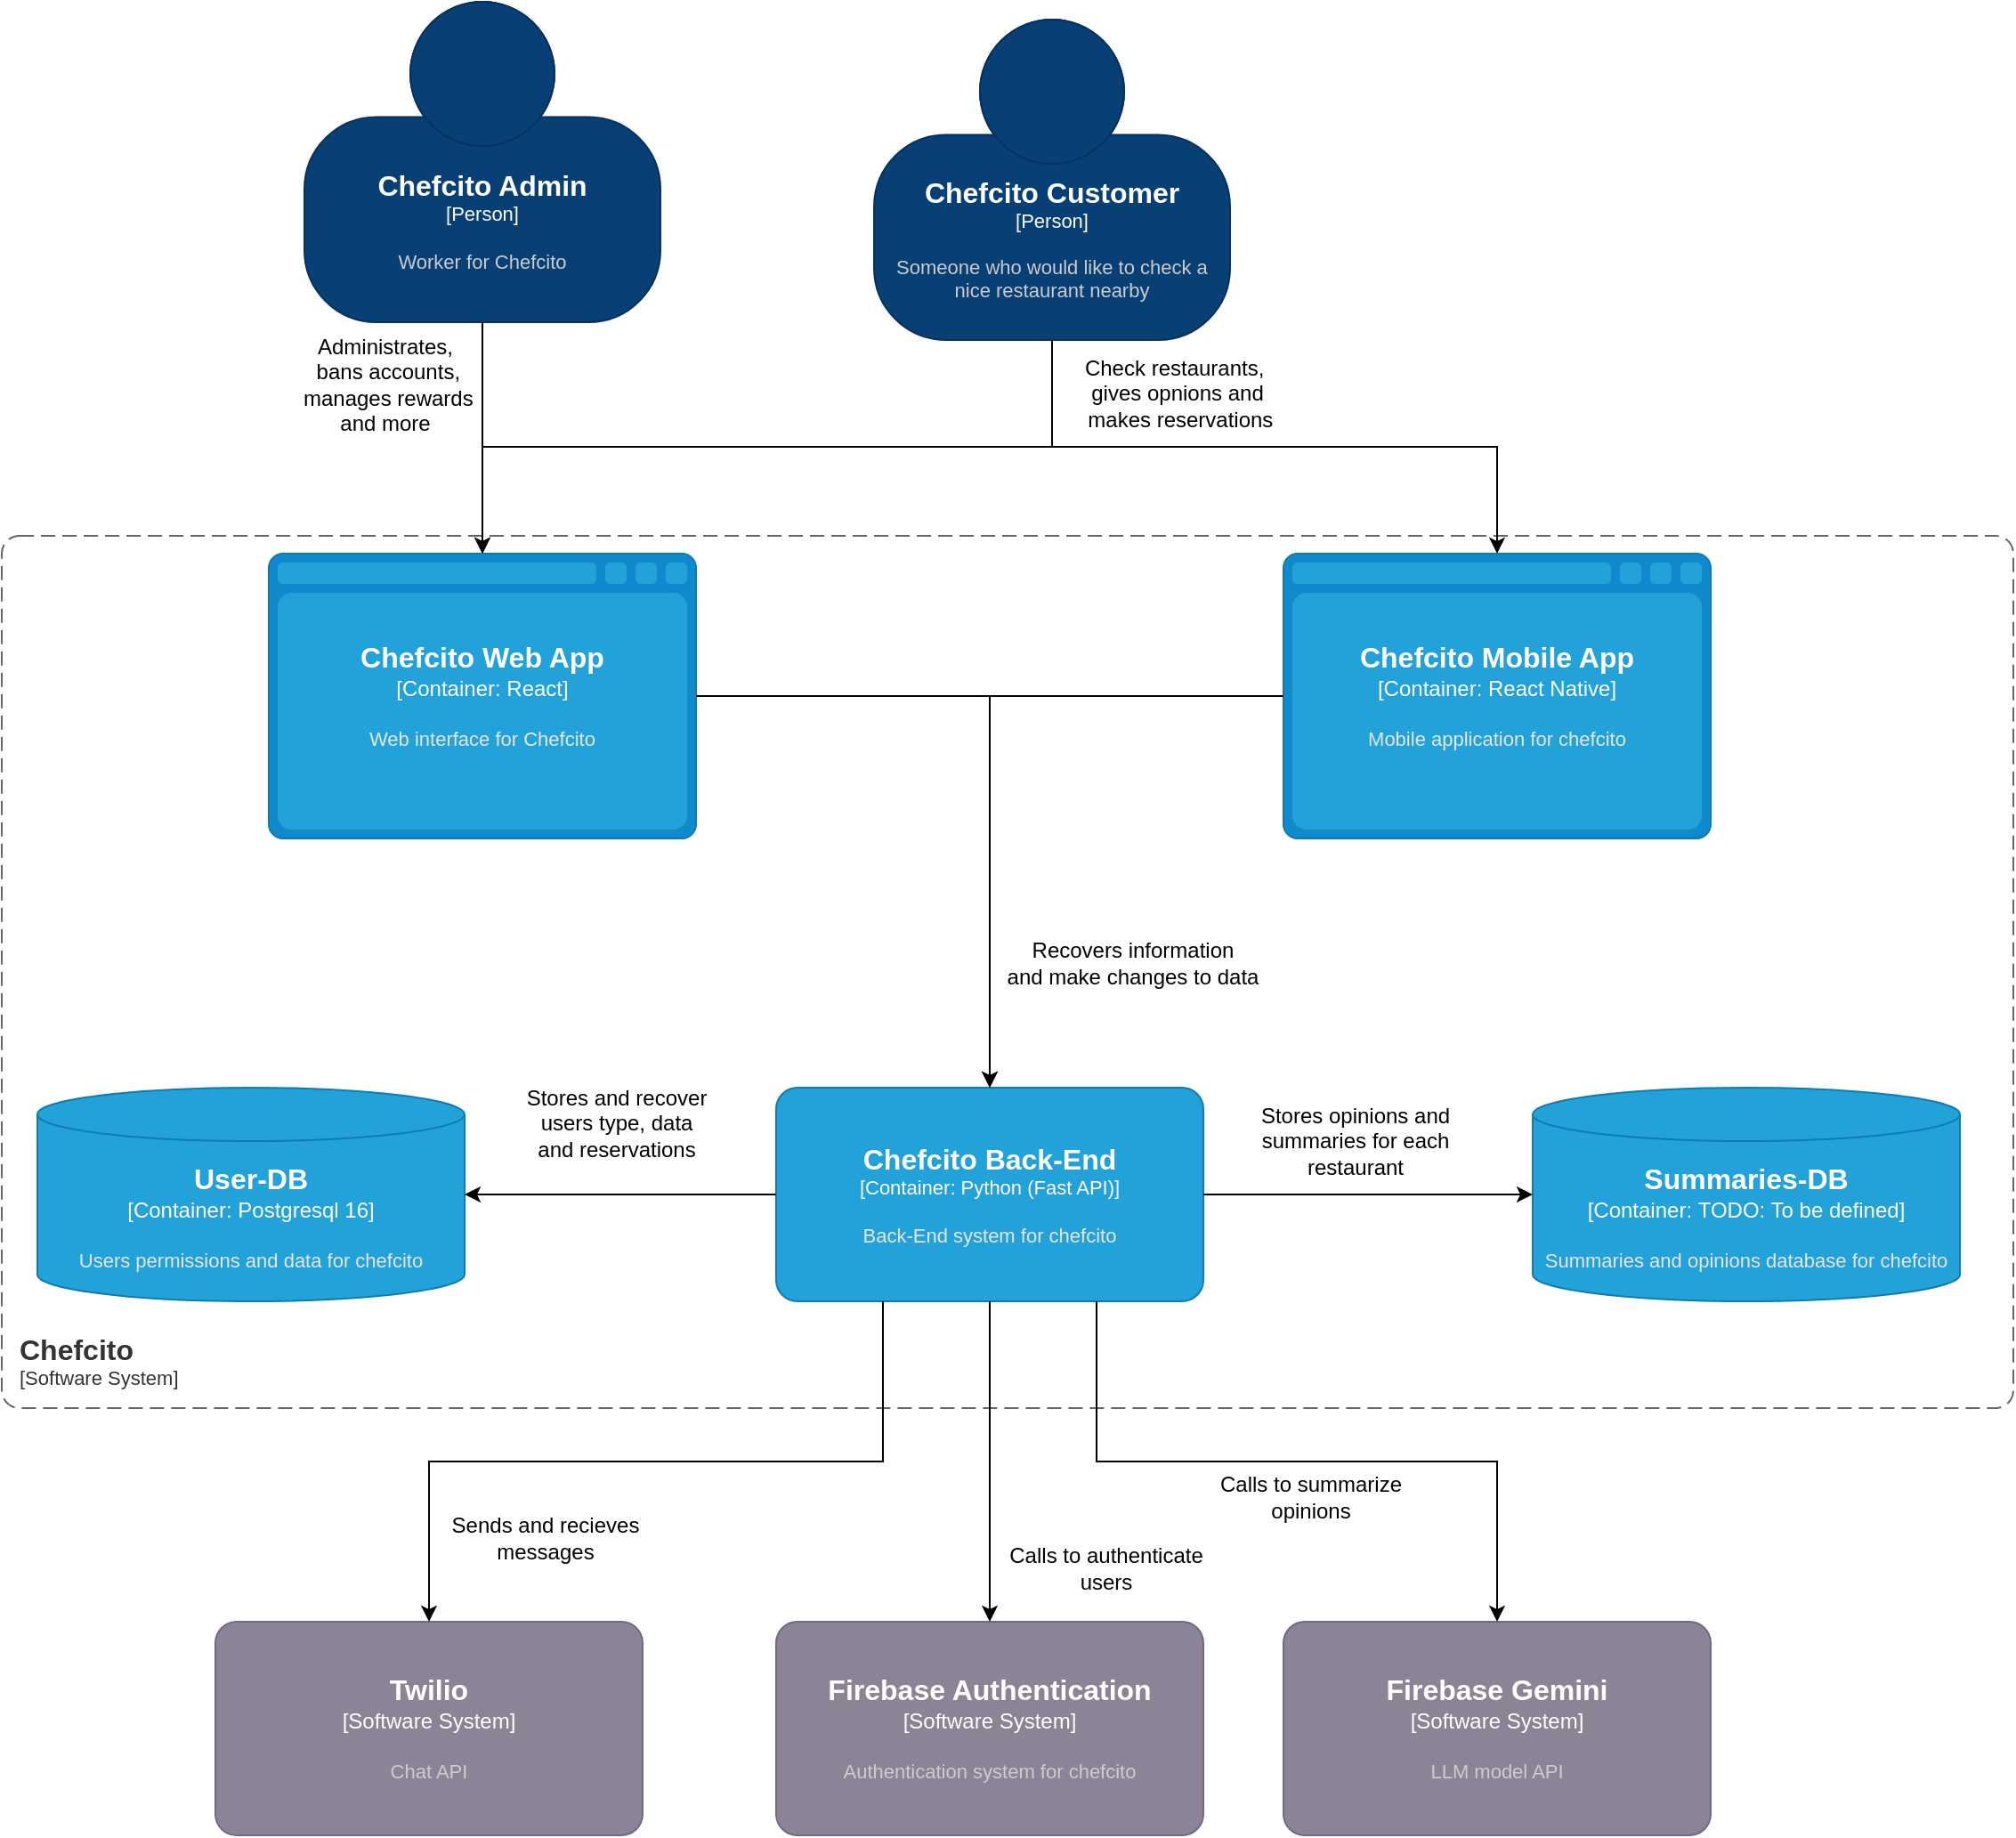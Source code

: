 <mxfile version="24.4.13" type="device" pages="2">
  <diagram name="C2" id="v5v-XiJtenBaXpPj0n2E">
    <mxGraphModel dx="2261" dy="1960" grid="1" gridSize="10" guides="1" tooltips="1" connect="1" arrows="1" fold="1" page="1" pageScale="1" pageWidth="827" pageHeight="1169" math="0" shadow="0">
      <root>
        <mxCell id="0" />
        <mxCell id="1" parent="0" />
        <object placeholders="1" c4Name="Chefcito Customer" c4Type="Person" c4Description="Someone who would like to check a nice restaurant nearby " label="&lt;font style=&quot;font-size: 16px&quot;&gt;&lt;b&gt;%c4Name%&lt;/b&gt;&lt;/font&gt;&lt;div&gt;[%c4Type%]&lt;/div&gt;&lt;br&gt;&lt;div&gt;&lt;font style=&quot;font-size: 11px&quot;&gt;&lt;font color=&quot;#cccccc&quot;&gt;%c4Description%&lt;/font&gt;&lt;/div&gt;" id="yHLJQKlCBPavA3HqF28Q-1">
          <mxCell style="html=1;fontSize=11;dashed=0;whiteSpace=wrap;fillColor=#083F75;strokeColor=#06315C;fontColor=#ffffff;shape=mxgraph.c4.person2;align=center;metaEdit=1;points=[[0.5,0,0],[1,0.5,0],[1,0.75,0],[0.75,1,0],[0.5,1,0],[0.25,1,0],[0,0.75,0],[0,0.5,0]];resizable=0;" vertex="1" parent="1">
            <mxGeometry x="430" y="-40" width="200" height="180" as="geometry" />
          </mxCell>
        </object>
        <object placeholders="1" c4Name="Chefcito Web App" c4Type="Container" c4Technology="React" c4Description="Web interface for Chefcito" label="&lt;font style=&quot;font-size: 16px&quot;&gt;&lt;b&gt;%c4Name%&lt;/b&gt;&lt;/font&gt;&lt;div&gt;[%c4Type%:&amp;nbsp;%c4Technology%]&lt;/div&gt;&lt;br&gt;&lt;div&gt;&lt;font style=&quot;font-size: 11px&quot;&gt;&lt;font color=&quot;#E6E6E6&quot;&gt;%c4Description%&lt;/font&gt;&lt;/div&gt;" id="yHLJQKlCBPavA3HqF28Q-2">
          <mxCell style="shape=mxgraph.c4.webBrowserContainer2;whiteSpace=wrap;html=1;boundedLbl=1;rounded=0;labelBackgroundColor=none;strokeColor=#118ACD;fillColor=#23A2D9;strokeColor=#118ACD;strokeColor2=#0E7DAD;fontSize=12;fontColor=#ffffff;align=center;metaEdit=1;points=[[0.5,0,0],[1,0.25,0],[1,0.5,0],[1,0.75,0],[0.5,1,0],[0,0.75,0],[0,0.5,0],[0,0.25,0]];resizable=0;" vertex="1" parent="1">
            <mxGeometry x="90" y="260" width="240" height="160" as="geometry" />
          </mxCell>
        </object>
        <object placeholders="1" c4Name="Chefcito Mobile App" c4Type="Container" c4Technology="React Native" c4Description="Mobile application for chefcito" label="&lt;font style=&quot;font-size: 16px&quot;&gt;&lt;b&gt;%c4Name%&lt;/b&gt;&lt;/font&gt;&lt;div&gt;[%c4Type%:&amp;nbsp;%c4Technology%]&lt;/div&gt;&lt;br&gt;&lt;div&gt;&lt;font style=&quot;font-size: 11px&quot;&gt;&lt;font color=&quot;#E6E6E6&quot;&gt;%c4Description%&lt;/font&gt;&lt;/div&gt;" id="yHLJQKlCBPavA3HqF28Q-3">
          <mxCell style="shape=mxgraph.c4.webBrowserContainer2;whiteSpace=wrap;html=1;boundedLbl=1;rounded=0;labelBackgroundColor=none;strokeColor=#118ACD;fillColor=#23A2D9;strokeColor=#118ACD;strokeColor2=#0E7DAD;fontSize=12;fontColor=#ffffff;align=center;metaEdit=1;points=[[0.5,0,0],[1,0.25,0],[1,0.5,0],[1,0.75,0],[0.5,1,0],[0,0.75,0],[0,0.5,0],[0,0.25,0]];resizable=0;" vertex="1" parent="1">
            <mxGeometry x="660" y="260" width="240" height="160" as="geometry" />
          </mxCell>
        </object>
        <object placeholders="1" c4Name="Chefcito" c4Type="SystemScopeBoundary" c4Application="Software System" label="&lt;font style=&quot;font-size: 16px&quot;&gt;&lt;b&gt;&lt;div style=&quot;text-align: left&quot;&gt;%c4Name%&lt;/div&gt;&lt;/b&gt;&lt;/font&gt;&lt;div style=&quot;text-align: left&quot;&gt;[%c4Application%]&lt;/div&gt;" id="yHLJQKlCBPavA3HqF28Q-4">
          <mxCell style="rounded=1;fontSize=11;whiteSpace=wrap;html=1;dashed=1;arcSize=20;fillColor=none;strokeColor=#666666;fontColor=#333333;labelBackgroundColor=none;align=left;verticalAlign=bottom;labelBorderColor=none;spacingTop=0;spacing=10;dashPattern=8 4;metaEdit=1;rotatable=0;perimeter=rectanglePerimeter;noLabel=0;labelPadding=0;allowArrows=0;connectable=0;expand=0;recursiveResize=0;editable=1;pointerEvents=0;absoluteArcSize=1;points=[[0.25,0,0],[0.5,0,0],[0.75,0,0],[1,0.25,0],[1,0.5,0],[1,0.75,0],[0.75,1,0],[0.5,1,0],[0.25,1,0],[0,0.75,0],[0,0.5,0],[0,0.25,0]];" vertex="1" parent="1">
            <mxGeometry x="-60" y="250" width="1130" height="490" as="geometry" />
          </mxCell>
        </object>
        <object placeholders="1" c4Name="Chefcito Back-End" c4Type="Container" c4Technology="Python (Fast API)" c4Description="Back-End system for chefcito" label="&lt;font style=&quot;font-size: 16px&quot;&gt;&lt;b&gt;%c4Name%&lt;/b&gt;&lt;/font&gt;&lt;div&gt;[%c4Type%: %c4Technology%]&lt;/div&gt;&lt;br&gt;&lt;div&gt;&lt;font style=&quot;font-size: 11px&quot;&gt;&lt;font color=&quot;#E6E6E6&quot;&gt;%c4Description%&lt;/font&gt;&lt;/div&gt;" id="yHLJQKlCBPavA3HqF28Q-7">
          <mxCell style="rounded=1;whiteSpace=wrap;html=1;fontSize=11;labelBackgroundColor=none;fillColor=#23A2D9;fontColor=#ffffff;align=center;arcSize=10;strokeColor=#0E7DAD;metaEdit=1;resizable=0;points=[[0.25,0,0],[0.5,0,0],[0.75,0,0],[1,0.25,0],[1,0.5,0],[1,0.75,0],[0.75,1,0],[0.5,1,0],[0.25,1,0],[0,0.75,0],[0,0.5,0],[0,0.25,0]];" vertex="1" parent="1">
            <mxGeometry x="375" y="560" width="240" height="120" as="geometry" />
          </mxCell>
        </object>
        <object placeholders="1" c4Name="Firebase Authentication" c4Type="Software System" c4Description="Authentication system for chefcito" label="&lt;font style=&quot;font-size: 16px&quot;&gt;&lt;b&gt;%c4Name%&lt;/b&gt;&lt;/font&gt;&lt;div&gt;[%c4Type%]&lt;/div&gt;&lt;br&gt;&lt;div&gt;&lt;font style=&quot;font-size: 11px&quot;&gt;&lt;font color=&quot;#cccccc&quot;&gt;%c4Description%&lt;/font&gt;&lt;/div&gt;" id="yHLJQKlCBPavA3HqF28Q-8">
          <mxCell style="rounded=1;whiteSpace=wrap;html=1;labelBackgroundColor=none;fillColor=#8C8496;fontColor=#ffffff;align=center;arcSize=10;strokeColor=#736782;metaEdit=1;resizable=0;points=[[0.25,0,0],[0.5,0,0],[0.75,0,0],[1,0.25,0],[1,0.5,0],[1,0.75,0],[0.75,1,0],[0.5,1,0],[0.25,1,0],[0,0.75,0],[0,0.5,0],[0,0.25,0]];" vertex="1" parent="1">
            <mxGeometry x="375" y="860" width="240" height="120" as="geometry" />
          </mxCell>
        </object>
        <object placeholders="1" c4Name="Firebase Gemini" c4Type="Software System" c4Description="LLM model API " label="&lt;font style=&quot;font-size: 16px&quot;&gt;&lt;b&gt;%c4Name%&lt;/b&gt;&lt;/font&gt;&lt;div&gt;[%c4Type%]&lt;/div&gt;&lt;br&gt;&lt;div&gt;&lt;font style=&quot;font-size: 11px&quot;&gt;&lt;font color=&quot;#cccccc&quot;&gt;%c4Description%&lt;/font&gt;&lt;/div&gt;" id="yHLJQKlCBPavA3HqF28Q-9">
          <mxCell style="rounded=1;whiteSpace=wrap;html=1;labelBackgroundColor=none;fillColor=#8C8496;fontColor=#ffffff;align=center;arcSize=10;strokeColor=#736782;metaEdit=1;resizable=0;points=[[0.25,0,0],[0.5,0,0],[0.75,0,0],[1,0.25,0],[1,0.5,0],[1,0.75,0],[0.75,1,0],[0.5,1,0],[0.25,1,0],[0,0.75,0],[0,0.5,0],[0,0.25,0]];" vertex="1" parent="1">
            <mxGeometry x="660" y="860" width="240" height="120" as="geometry" />
          </mxCell>
        </object>
        <object placeholders="1" c4Name="Twilio" c4Type="Software System" c4Description="Chat API" label="&lt;font style=&quot;font-size: 16px&quot;&gt;&lt;b&gt;%c4Name%&lt;/b&gt;&lt;/font&gt;&lt;div&gt;[%c4Type%]&lt;/div&gt;&lt;br&gt;&lt;div&gt;&lt;font style=&quot;font-size: 11px&quot;&gt;&lt;font color=&quot;#cccccc&quot;&gt;%c4Description%&lt;/font&gt;&lt;/div&gt;" id="yHLJQKlCBPavA3HqF28Q-10">
          <mxCell style="rounded=1;whiteSpace=wrap;html=1;labelBackgroundColor=none;fillColor=#8C8496;fontColor=#ffffff;align=center;arcSize=10;strokeColor=#736782;metaEdit=1;resizable=0;points=[[0.25,0,0],[0.5,0,0],[0.75,0,0],[1,0.25,0],[1,0.5,0],[1,0.75,0],[0.75,1,0],[0.5,1,0],[0.25,1,0],[0,0.75,0],[0,0.5,0],[0,0.25,0]];" vertex="1" parent="1">
            <mxGeometry x="60" y="860" width="240" height="120" as="geometry" />
          </mxCell>
        </object>
        <object placeholders="1" c4Name="User-DB" c4Type="Container" c4Technology="Postgresql 16" c4Description="Users permissions and data for chefcito" label="&lt;font style=&quot;font-size: 16px&quot;&gt;&lt;b&gt;%c4Name%&lt;/b&gt;&lt;/font&gt;&lt;div&gt;[%c4Type%:&amp;nbsp;%c4Technology%]&lt;/div&gt;&lt;br&gt;&lt;div&gt;&lt;font style=&quot;font-size: 11px&quot;&gt;&lt;font color=&quot;#E6E6E6&quot;&gt;%c4Description%&lt;/font&gt;&lt;/div&gt;" id="yHLJQKlCBPavA3HqF28Q-11">
          <mxCell style="shape=cylinder3;size=15;whiteSpace=wrap;html=1;boundedLbl=1;rounded=0;labelBackgroundColor=none;fillColor=#23A2D9;fontSize=12;fontColor=#ffffff;align=center;strokeColor=#0E7DAD;metaEdit=1;points=[[0.5,0,0],[1,0.25,0],[1,0.5,0],[1,0.75,0],[0.5,1,0],[0,0.75,0],[0,0.5,0],[0,0.25,0]];resizable=0;" vertex="1" parent="1">
            <mxGeometry x="-40" y="560" width="240" height="120" as="geometry" />
          </mxCell>
        </object>
        <mxCell id="yHLJQKlCBPavA3HqF28Q-12" style="edgeStyle=orthogonalEdgeStyle;rounded=0;orthogonalLoop=1;jettySize=auto;html=1;exitX=0;exitY=0.5;exitDx=0;exitDy=0;exitPerimeter=0;entryX=1;entryY=0.5;entryDx=0;entryDy=0;entryPerimeter=0;" edge="1" parent="1" source="yHLJQKlCBPavA3HqF28Q-7" target="yHLJQKlCBPavA3HqF28Q-11">
          <mxGeometry relative="1" as="geometry" />
        </mxCell>
        <mxCell id="yHLJQKlCBPavA3HqF28Q-13" style="edgeStyle=orthogonalEdgeStyle;rounded=0;orthogonalLoop=1;jettySize=auto;html=1;exitX=1;exitY=0.5;exitDx=0;exitDy=0;exitPerimeter=0;entryX=0.5;entryY=0;entryDx=0;entryDy=0;entryPerimeter=0;" edge="1" parent="1" source="yHLJQKlCBPavA3HqF28Q-2" target="yHLJQKlCBPavA3HqF28Q-7">
          <mxGeometry relative="1" as="geometry" />
        </mxCell>
        <mxCell id="yHLJQKlCBPavA3HqF28Q-15" style="edgeStyle=orthogonalEdgeStyle;rounded=0;orthogonalLoop=1;jettySize=auto;html=1;exitX=0;exitY=0.5;exitDx=0;exitDy=0;exitPerimeter=0;entryX=0.5;entryY=0;entryDx=0;entryDy=0;entryPerimeter=0;" edge="1" parent="1" source="yHLJQKlCBPavA3HqF28Q-3" target="yHLJQKlCBPavA3HqF28Q-7">
          <mxGeometry relative="1" as="geometry" />
        </mxCell>
        <object placeholders="1" c4Name="Summaries-DB" c4Type="Container" c4Technology="TODO: To be defined" c4Description="Summaries and opinions database for chefcito" label="&lt;font style=&quot;font-size: 16px&quot;&gt;&lt;b&gt;%c4Name%&lt;/b&gt;&lt;/font&gt;&lt;div&gt;[%c4Type%:&amp;nbsp;%c4Technology%]&lt;/div&gt;&lt;br&gt;&lt;div&gt;&lt;font style=&quot;font-size: 11px&quot;&gt;&lt;font color=&quot;#E6E6E6&quot;&gt;%c4Description%&lt;/font&gt;&lt;/div&gt;" id="yHLJQKlCBPavA3HqF28Q-16">
          <mxCell style="shape=cylinder3;size=15;whiteSpace=wrap;html=1;boundedLbl=1;rounded=0;labelBackgroundColor=none;fillColor=#23A2D9;fontSize=12;fontColor=#ffffff;align=center;strokeColor=#0E7DAD;metaEdit=1;points=[[0.5,0,0],[1,0.25,0],[1,0.5,0],[1,0.75,0],[0.5,1,0],[0,0.75,0],[0,0.5,0],[0,0.25,0]];resizable=0;" vertex="1" parent="1">
            <mxGeometry x="800" y="560" width="240" height="120" as="geometry" />
          </mxCell>
        </object>
        <mxCell id="yHLJQKlCBPavA3HqF28Q-17" style="edgeStyle=orthogonalEdgeStyle;rounded=0;orthogonalLoop=1;jettySize=auto;html=1;exitX=1;exitY=0.5;exitDx=0;exitDy=0;exitPerimeter=0;entryX=0;entryY=0.5;entryDx=0;entryDy=0;entryPerimeter=0;" edge="1" parent="1" source="yHLJQKlCBPavA3HqF28Q-7" target="yHLJQKlCBPavA3HqF28Q-16">
          <mxGeometry relative="1" as="geometry" />
        </mxCell>
        <mxCell id="yHLJQKlCBPavA3HqF28Q-18" style="edgeStyle=orthogonalEdgeStyle;rounded=0;orthogonalLoop=1;jettySize=auto;html=1;exitX=0.25;exitY=1;exitDx=0;exitDy=0;exitPerimeter=0;entryX=0.5;entryY=0;entryDx=0;entryDy=0;entryPerimeter=0;" edge="1" parent="1" source="yHLJQKlCBPavA3HqF28Q-7" target="yHLJQKlCBPavA3HqF28Q-10">
          <mxGeometry relative="1" as="geometry" />
        </mxCell>
        <mxCell id="yHLJQKlCBPavA3HqF28Q-19" style="edgeStyle=orthogonalEdgeStyle;rounded=0;orthogonalLoop=1;jettySize=auto;html=1;exitX=0.5;exitY=1;exitDx=0;exitDy=0;exitPerimeter=0;entryX=0.5;entryY=0;entryDx=0;entryDy=0;entryPerimeter=0;" edge="1" parent="1" source="yHLJQKlCBPavA3HqF28Q-7" target="yHLJQKlCBPavA3HqF28Q-8">
          <mxGeometry relative="1" as="geometry" />
        </mxCell>
        <mxCell id="yHLJQKlCBPavA3HqF28Q-20" style="edgeStyle=orthogonalEdgeStyle;rounded=0;orthogonalLoop=1;jettySize=auto;html=1;exitX=0.75;exitY=1;exitDx=0;exitDy=0;exitPerimeter=0;entryX=0.5;entryY=0;entryDx=0;entryDy=0;entryPerimeter=0;" edge="1" parent="1" source="yHLJQKlCBPavA3HqF28Q-7" target="yHLJQKlCBPavA3HqF28Q-9">
          <mxGeometry relative="1" as="geometry" />
        </mxCell>
        <mxCell id="yHLJQKlCBPavA3HqF28Q-21" style="edgeStyle=orthogonalEdgeStyle;rounded=0;orthogonalLoop=1;jettySize=auto;html=1;exitX=0.5;exitY=1;exitDx=0;exitDy=0;exitPerimeter=0;entryX=0.5;entryY=0;entryDx=0;entryDy=0;entryPerimeter=0;" edge="1" parent="1" source="yHLJQKlCBPavA3HqF28Q-1" target="yHLJQKlCBPavA3HqF28Q-3">
          <mxGeometry relative="1" as="geometry" />
        </mxCell>
        <mxCell id="yHLJQKlCBPavA3HqF28Q-22" style="edgeStyle=orthogonalEdgeStyle;rounded=0;orthogonalLoop=1;jettySize=auto;html=1;exitX=0.5;exitY=1;exitDx=0;exitDy=0;exitPerimeter=0;entryX=0.5;entryY=0;entryDx=0;entryDy=0;entryPerimeter=0;" edge="1" parent="1" source="yHLJQKlCBPavA3HqF28Q-1" target="yHLJQKlCBPavA3HqF28Q-2">
          <mxGeometry relative="1" as="geometry" />
        </mxCell>
        <object placeholders="1" c4Name="Chefcito Admin" c4Type="Person" c4Description="Worker for Chefcito" label="&lt;font style=&quot;font-size: 16px&quot;&gt;&lt;b&gt;%c4Name%&lt;/b&gt;&lt;/font&gt;&lt;div&gt;[%c4Type%]&lt;/div&gt;&lt;br&gt;&lt;div&gt;&lt;font style=&quot;font-size: 11px&quot;&gt;&lt;font color=&quot;#cccccc&quot;&gt;%c4Description%&lt;/font&gt;&lt;/div&gt;" id="yHLJQKlCBPavA3HqF28Q-23">
          <mxCell style="html=1;fontSize=11;dashed=0;whiteSpace=wrap;fillColor=#083F75;strokeColor=#06315C;fontColor=#ffffff;shape=mxgraph.c4.person2;align=center;metaEdit=1;points=[[0.5,0,0],[1,0.5,0],[1,0.75,0],[0.75,1,0],[0.5,1,0],[0.25,1,0],[0,0.75,0],[0,0.5,0]];resizable=0;" vertex="1" parent="1">
            <mxGeometry x="110" y="-50" width="200" height="180" as="geometry" />
          </mxCell>
        </object>
        <mxCell id="yHLJQKlCBPavA3HqF28Q-24" style="edgeStyle=orthogonalEdgeStyle;rounded=0;orthogonalLoop=1;jettySize=auto;html=1;exitX=0.5;exitY=1;exitDx=0;exitDy=0;exitPerimeter=0;entryX=0.5;entryY=0;entryDx=0;entryDy=0;entryPerimeter=0;" edge="1" parent="1" source="yHLJQKlCBPavA3HqF28Q-23" target="yHLJQKlCBPavA3HqF28Q-2">
          <mxGeometry relative="1" as="geometry" />
        </mxCell>
        <mxCell id="yHLJQKlCBPavA3HqF28Q-25" value="&lt;div&gt;Check restaurants,&amp;nbsp;&lt;/div&gt;&lt;div&gt;gives opnions and&lt;/div&gt;&lt;div&gt;&amp;nbsp;makes reservations&lt;/div&gt;" style="text;html=1;align=center;verticalAlign=middle;resizable=0;points=[];autosize=1;strokeColor=none;fillColor=none;" vertex="1" parent="1">
          <mxGeometry x="530" y="140" width="140" height="60" as="geometry" />
        </mxCell>
        <mxCell id="yHLJQKlCBPavA3HqF28Q-26" value="&lt;div&gt;Administrates,&lt;/div&gt;&lt;div&gt;&amp;nbsp;bans accounts,&lt;/div&gt;&lt;div&gt;&amp;nbsp;manages rewards&lt;/div&gt;&lt;div&gt;and more&lt;br&gt;&lt;/div&gt;" style="text;html=1;align=center;verticalAlign=middle;resizable=0;points=[];autosize=1;strokeColor=none;fillColor=none;" vertex="1" parent="1">
          <mxGeometry x="90" y="130" width="130" height="70" as="geometry" />
        </mxCell>
        <mxCell id="yHLJQKlCBPavA3HqF28Q-27" value="&lt;div&gt;Recovers information&lt;/div&gt;&lt;div&gt;and make changes to data&lt;br&gt;&lt;/div&gt;" style="text;html=1;align=center;verticalAlign=middle;resizable=0;points=[];autosize=1;strokeColor=none;fillColor=none;" vertex="1" parent="1">
          <mxGeometry x="490" y="470" width="170" height="40" as="geometry" />
        </mxCell>
        <mxCell id="yHLJQKlCBPavA3HqF28Q-28" value="&lt;div&gt;Stores and recover&lt;/div&gt;&lt;div&gt;users type, data&lt;/div&gt;&lt;div&gt;and reservations&lt;br&gt;&lt;/div&gt;" style="text;html=1;align=center;verticalAlign=middle;resizable=0;points=[];autosize=1;strokeColor=none;fillColor=none;" vertex="1" parent="1">
          <mxGeometry x="220" y="550" width="130" height="60" as="geometry" />
        </mxCell>
        <mxCell id="yHLJQKlCBPavA3HqF28Q-29" value="&lt;div&gt;Stores opinions and&lt;/div&gt;&lt;div&gt;summaries for each&lt;/div&gt;&lt;div&gt;restaurant&lt;br&gt;&lt;/div&gt;" style="text;html=1;align=center;verticalAlign=middle;resizable=0;points=[];autosize=1;strokeColor=none;fillColor=none;" vertex="1" parent="1">
          <mxGeometry x="630" y="560" width="140" height="60" as="geometry" />
        </mxCell>
        <mxCell id="yHLJQKlCBPavA3HqF28Q-30" value="&lt;div&gt;Calls to summarize &lt;br&gt;&lt;/div&gt;&lt;div&gt;opinions&lt;/div&gt;" style="text;html=1;align=center;verticalAlign=middle;resizable=0;points=[];autosize=1;strokeColor=none;fillColor=none;" vertex="1" parent="1">
          <mxGeometry x="610" y="770" width="130" height="40" as="geometry" />
        </mxCell>
        <mxCell id="yHLJQKlCBPavA3HqF28Q-31" value="&lt;div&gt;Calls to authenticate&lt;/div&gt;&lt;div&gt;users&lt;br&gt;&lt;/div&gt;" style="text;html=1;align=center;verticalAlign=middle;resizable=0;points=[];autosize=1;strokeColor=none;fillColor=none;" vertex="1" parent="1">
          <mxGeometry x="490" y="810" width="140" height="40" as="geometry" />
        </mxCell>
        <mxCell id="yHLJQKlCBPavA3HqF28Q-32" value="&lt;div&gt;Sends and recieves&lt;/div&gt;&lt;div&gt;messages&lt;br&gt;&lt;/div&gt;" style="text;html=1;align=center;verticalAlign=middle;resizable=0;points=[];autosize=1;strokeColor=none;fillColor=none;" vertex="1" parent="1">
          <mxGeometry x="180" y="793" width="130" height="40" as="geometry" />
        </mxCell>
      </root>
    </mxGraphModel>
  </diagram>
  <diagram id="NUWy1eYA3Ks0LvGSUn25" name="C1">
    <mxGraphModel dx="1434" dy="1960" grid="1" gridSize="10" guides="1" tooltips="1" connect="1" arrows="1" fold="1" page="1" pageScale="1" pageWidth="827" pageHeight="1169" math="0" shadow="0">
      <root>
        <mxCell id="0" />
        <mxCell id="1" parent="0" />
        <object placeholders="1" c4Name="Chefcito Customer" c4Type="Person" c4Description="Someone who would like to check a nice restaurant nearby " label="&lt;font style=&quot;font-size: 16px&quot;&gt;&lt;b&gt;%c4Name%&lt;/b&gt;&lt;/font&gt;&lt;div&gt;[%c4Type%]&lt;/div&gt;&lt;br&gt;&lt;div&gt;&lt;font style=&quot;font-size: 11px&quot;&gt;&lt;font color=&quot;#cccccc&quot;&gt;%c4Description%&lt;/font&gt;&lt;/div&gt;" id="A_UWVIxTtrnnbhBakMjs-1">
          <mxCell style="html=1;fontSize=11;dashed=0;whiteSpace=wrap;fillColor=#083F75;strokeColor=#06315C;fontColor=#ffffff;shape=mxgraph.c4.person2;align=center;metaEdit=1;points=[[0.5,0,0],[1,0.5,0],[1,0.75,0],[0.75,1,0],[0.5,1,0],[0.25,1,0],[0,0.75,0],[0,0.5,0]];resizable=0;" vertex="1" parent="1">
            <mxGeometry x="395" y="-40" width="200" height="180" as="geometry" />
          </mxCell>
        </object>
        <object placeholders="1" c4Name="Firebase Authentication" c4Type="Software System" c4Description="Authentication system for chefcito" label="&lt;font style=&quot;font-size: 16px&quot;&gt;&lt;b&gt;%c4Name%&lt;/b&gt;&lt;/font&gt;&lt;div&gt;[%c4Type%]&lt;/div&gt;&lt;br&gt;&lt;div&gt;&lt;font style=&quot;font-size: 11px&quot;&gt;&lt;font color=&quot;#cccccc&quot;&gt;%c4Description%&lt;/font&gt;&lt;/div&gt;" id="A_UWVIxTtrnnbhBakMjs-6">
          <mxCell style="rounded=1;whiteSpace=wrap;html=1;labelBackgroundColor=none;fillColor=#8C8496;fontColor=#ffffff;align=center;arcSize=10;strokeColor=#736782;metaEdit=1;resizable=0;points=[[0.25,0,0],[0.5,0,0],[0.75,0,0],[1,0.25,0],[1,0.5,0],[1,0.75,0],[0.75,1,0],[0.5,1,0],[0.25,1,0],[0,0.75,0],[0,0.5,0],[0,0.25,0]];" vertex="1" parent="1">
            <mxGeometry x="375" y="860" width="240" height="120" as="geometry" />
          </mxCell>
        </object>
        <object placeholders="1" c4Name="Firebase Gemini" c4Type="Software System" c4Description="LLM model API " label="&lt;font style=&quot;font-size: 16px&quot;&gt;&lt;b&gt;%c4Name%&lt;/b&gt;&lt;/font&gt;&lt;div&gt;[%c4Type%]&lt;/div&gt;&lt;br&gt;&lt;div&gt;&lt;font style=&quot;font-size: 11px&quot;&gt;&lt;font color=&quot;#cccccc&quot;&gt;%c4Description%&lt;/font&gt;&lt;/div&gt;" id="A_UWVIxTtrnnbhBakMjs-7">
          <mxCell style="rounded=1;whiteSpace=wrap;html=1;labelBackgroundColor=none;fillColor=#8C8496;fontColor=#ffffff;align=center;arcSize=10;strokeColor=#736782;metaEdit=1;resizable=0;points=[[0.25,0,0],[0.5,0,0],[0.75,0,0],[1,0.25,0],[1,0.5,0],[1,0.75,0],[0.75,1,0],[0.5,1,0],[0.25,1,0],[0,0.75,0],[0,0.5,0],[0,0.25,0]];" vertex="1" parent="1">
            <mxGeometry x="660" y="860" width="240" height="120" as="geometry" />
          </mxCell>
        </object>
        <object placeholders="1" c4Name="Twilio" c4Type="Software System" c4Description="Chat API" label="&lt;font style=&quot;font-size: 16px&quot;&gt;&lt;b&gt;%c4Name%&lt;/b&gt;&lt;/font&gt;&lt;div&gt;[%c4Type%]&lt;/div&gt;&lt;br&gt;&lt;div&gt;&lt;font style=&quot;font-size: 11px&quot;&gt;&lt;font color=&quot;#cccccc&quot;&gt;%c4Description%&lt;/font&gt;&lt;/div&gt;" id="A_UWVIxTtrnnbhBakMjs-8">
          <mxCell style="rounded=1;whiteSpace=wrap;html=1;labelBackgroundColor=none;fillColor=#8C8496;fontColor=#ffffff;align=center;arcSize=10;strokeColor=#736782;metaEdit=1;resizable=0;points=[[0.25,0,0],[0.5,0,0],[0.75,0,0],[1,0.25,0],[1,0.5,0],[1,0.75,0],[0.75,1,0],[0.5,1,0],[0.25,1,0],[0,0.75,0],[0,0.5,0],[0,0.25,0]];" vertex="1" parent="1">
            <mxGeometry x="60" y="860" width="240" height="120" as="geometry" />
          </mxCell>
        </object>
        <mxCell id="A_UWVIxTtrnnbhBakMjs-15" style="edgeStyle=orthogonalEdgeStyle;rounded=0;orthogonalLoop=1;jettySize=auto;html=1;exitX=0.25;exitY=1;exitDx=0;exitDy=0;exitPerimeter=0;entryX=0.5;entryY=0;entryDx=0;entryDy=0;entryPerimeter=0;" edge="1" parent="1" source="A_UWVIxTtrnnbhBakMjs-30" target="A_UWVIxTtrnnbhBakMjs-8">
          <mxGeometry relative="1" as="geometry">
            <mxPoint x="435" y="680" as="sourcePoint" />
          </mxGeometry>
        </mxCell>
        <mxCell id="A_UWVIxTtrnnbhBakMjs-16" style="edgeStyle=orthogonalEdgeStyle;rounded=0;orthogonalLoop=1;jettySize=auto;html=1;exitX=0.5;exitY=1;exitDx=0;exitDy=0;exitPerimeter=0;entryX=0.5;entryY=0;entryDx=0;entryDy=0;entryPerimeter=0;" edge="1" parent="1" source="A_UWVIxTtrnnbhBakMjs-30" target="A_UWVIxTtrnnbhBakMjs-6">
          <mxGeometry relative="1" as="geometry">
            <mxPoint x="495" y="680" as="sourcePoint" />
          </mxGeometry>
        </mxCell>
        <mxCell id="A_UWVIxTtrnnbhBakMjs-17" style="edgeStyle=orthogonalEdgeStyle;rounded=0;orthogonalLoop=1;jettySize=auto;html=1;exitX=0.75;exitY=1;exitDx=0;exitDy=0;exitPerimeter=0;entryX=0.5;entryY=0;entryDx=0;entryDy=0;entryPerimeter=0;" edge="1" parent="1" source="A_UWVIxTtrnnbhBakMjs-30" target="A_UWVIxTtrnnbhBakMjs-7">
          <mxGeometry relative="1" as="geometry">
            <mxPoint x="555" y="680" as="sourcePoint" />
          </mxGeometry>
        </mxCell>
        <object placeholders="1" c4Name="Chefcito Admin" c4Type="Person" c4Description="Worker for Chefcito" label="&lt;font style=&quot;font-size: 16px&quot;&gt;&lt;b&gt;%c4Name%&lt;/b&gt;&lt;/font&gt;&lt;div&gt;[%c4Type%]&lt;/div&gt;&lt;br&gt;&lt;div&gt;&lt;font style=&quot;font-size: 11px&quot;&gt;&lt;font color=&quot;#cccccc&quot;&gt;%c4Description%&lt;/font&gt;&lt;/div&gt;" id="A_UWVIxTtrnnbhBakMjs-20">
          <mxCell style="html=1;fontSize=11;dashed=0;whiteSpace=wrap;fillColor=#083F75;strokeColor=#06315C;fontColor=#ffffff;shape=mxgraph.c4.person2;align=center;metaEdit=1;points=[[0.5,0,0],[1,0.5,0],[1,0.75,0],[0.75,1,0],[0.5,1,0],[0.25,1,0],[0,0.75,0],[0,0.5,0]];resizable=0;" vertex="1" parent="1">
            <mxGeometry y="200" width="200" height="180" as="geometry" />
          </mxCell>
        </object>
        <mxCell id="A_UWVIxTtrnnbhBakMjs-22" value="&lt;div&gt;Check restaurants,&amp;nbsp;&lt;/div&gt;&lt;div&gt;gives opnions and&lt;/div&gt;&lt;div&gt;&amp;nbsp;makes reservations&lt;/div&gt;" style="text;html=1;align=center;verticalAlign=middle;resizable=0;points=[];autosize=1;strokeColor=none;fillColor=none;" vertex="1" parent="1">
          <mxGeometry x="630" y="140" width="140" height="60" as="geometry" />
        </mxCell>
        <mxCell id="A_UWVIxTtrnnbhBakMjs-23" value="&lt;div&gt;Administrates,&lt;/div&gt;&lt;div&gt;&amp;nbsp;bans accounts,&lt;/div&gt;&lt;div&gt;&amp;nbsp;manages rewards&lt;/div&gt;&lt;div&gt;and more&lt;br&gt;&lt;/div&gt;" style="text;html=1;align=center;verticalAlign=middle;resizable=0;points=[];autosize=1;strokeColor=none;fillColor=none;" vertex="1" parent="1">
          <mxGeometry x="260" y="250" width="130" height="70" as="geometry" />
        </mxCell>
        <mxCell id="A_UWVIxTtrnnbhBakMjs-27" value="&lt;div&gt;Calls to summarize &lt;br&gt;&lt;/div&gt;&lt;div&gt;opinions&lt;/div&gt;" style="text;html=1;align=center;verticalAlign=middle;resizable=0;points=[];autosize=1;strokeColor=none;fillColor=none;" vertex="1" parent="1">
          <mxGeometry x="600" y="630" width="130" height="40" as="geometry" />
        </mxCell>
        <mxCell id="A_UWVIxTtrnnbhBakMjs-28" value="&lt;div&gt;Calls to authenticate&lt;/div&gt;&lt;div&gt;users&lt;br&gt;&lt;/div&gt;" style="text;html=1;align=center;verticalAlign=middle;resizable=0;points=[];autosize=1;strokeColor=none;fillColor=none;" vertex="1" parent="1">
          <mxGeometry x="360" y="740" width="140" height="40" as="geometry" />
        </mxCell>
        <mxCell id="A_UWVIxTtrnnbhBakMjs-29" value="&lt;div&gt;Sends and recieves&lt;/div&gt;&lt;div&gt;messages&lt;br&gt;&lt;/div&gt;" style="text;html=1;align=center;verticalAlign=middle;resizable=0;points=[];autosize=1;strokeColor=none;fillColor=none;" vertex="1" parent="1">
          <mxGeometry x="245" y="630" width="130" height="40" as="geometry" />
        </mxCell>
        <object placeholders="1" c4Name="Chefcito" c4Type="Software System" c4Description="Allows customers to make reservations search for restaurants in the area and make opinions about them" label="&lt;font style=&quot;font-size: 16px&quot;&gt;&lt;b&gt;%c4Name%&lt;/b&gt;&lt;/font&gt;&lt;div&gt;[%c4Type%]&lt;/div&gt;&lt;br&gt;&lt;div&gt;&lt;font style=&quot;font-size: 11px&quot;&gt;&lt;font color=&quot;#cccccc&quot;&gt;%c4Description%&lt;/font&gt;&lt;/div&gt;" id="A_UWVIxTtrnnbhBakMjs-30">
          <mxCell style="rounded=1;whiteSpace=wrap;html=1;labelBackgroundColor=none;fillColor=#1061B0;fontColor=#ffffff;align=center;arcSize=10;strokeColor=#0D5091;metaEdit=1;resizable=0;points=[[0.25,0,0],[0.5,0,0],[0.75,0,0],[1,0.25,0],[1,0.5,0],[1,0.75,0],[0.75,1,0],[0.5,1,0],[0.25,1,0],[0,0.75,0],[0,0.5,0],[0,0.25,0]];" vertex="1" parent="1">
            <mxGeometry x="375" y="390" width="240" height="120" as="geometry" />
          </mxCell>
        </object>
        <mxCell id="A_UWVIxTtrnnbhBakMjs-33" style="edgeStyle=orthogonalEdgeStyle;rounded=0;orthogonalLoop=1;jettySize=auto;html=1;exitX=0.5;exitY=1;exitDx=0;exitDy=0;exitPerimeter=0;entryX=0.5;entryY=0;entryDx=0;entryDy=0;entryPerimeter=0;" edge="1" parent="1" source="A_UWVIxTtrnnbhBakMjs-1" target="A_UWVIxTtrnnbhBakMjs-30">
          <mxGeometry relative="1" as="geometry" />
        </mxCell>
        <mxCell id="A_UWVIxTtrnnbhBakMjs-36" style="edgeStyle=orthogonalEdgeStyle;rounded=0;orthogonalLoop=1;jettySize=auto;html=1;exitX=1;exitY=0.75;exitDx=0;exitDy=0;exitPerimeter=0;entryX=0.25;entryY=0;entryDx=0;entryDy=0;entryPerimeter=0;" edge="1" parent="1" source="A_UWVIxTtrnnbhBakMjs-20" target="A_UWVIxTtrnnbhBakMjs-30">
          <mxGeometry relative="1" as="geometry" />
        </mxCell>
      </root>
    </mxGraphModel>
  </diagram>
</mxfile>
